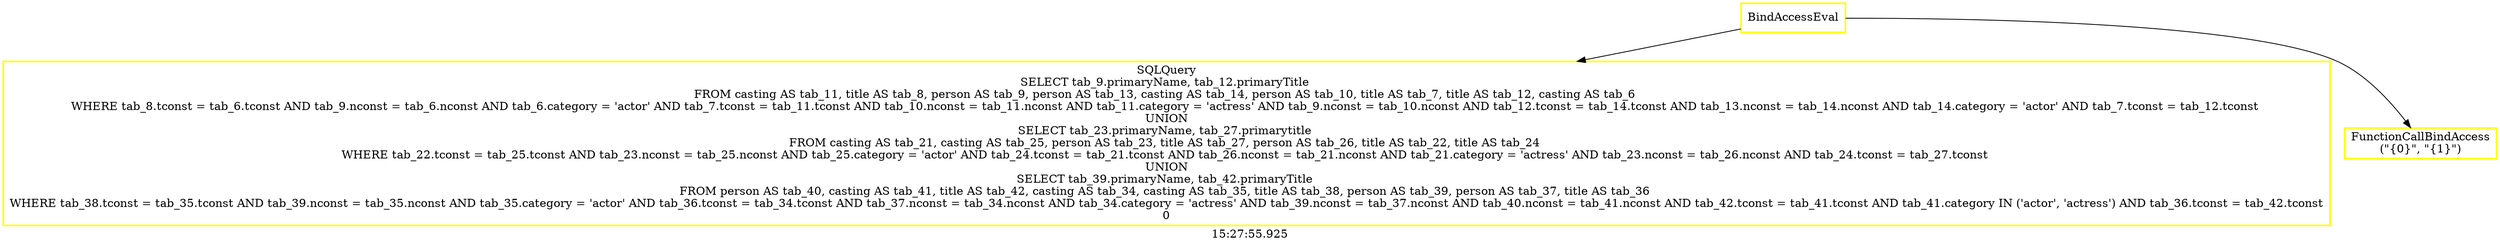 digraph  g{ graph[label = "15:27:55.925"]
node [shape=rectangle, color=black, fontcolor=black, style=bold] edge [color=black] 0 [label="BindAccessEval", color = yellow] ; 
1 [label="SQLQuery
SELECT tab_9.primaryName, tab_12.primaryTitle 
FROM casting AS tab_11, title AS tab_8, person AS tab_9, person AS tab_13, casting AS tab_14, person AS tab_10, title AS tab_7, title AS tab_12, casting AS tab_6 
WHERE tab_8.tconst = tab_6.tconst AND tab_9.nconst = tab_6.nconst AND tab_6.category = 'actor' AND tab_7.tconst = tab_11.tconst AND tab_10.nconst = tab_11.nconst AND tab_11.category = 'actress' AND tab_9.nconst = tab_10.nconst AND tab_12.tconst = tab_14.tconst AND tab_13.nconst = tab_14.nconst AND tab_14.category = 'actor' AND tab_7.tconst = tab_12.tconst 
UNION
SELECT tab_23.primaryName, tab_27.primarytitle 
FROM casting AS tab_21, casting AS tab_25, person AS tab_23, title AS tab_27, person AS tab_26, title AS tab_22, title AS tab_24 
WHERE tab_22.tconst = tab_25.tconst AND tab_23.nconst = tab_25.nconst AND tab_25.category = 'actor' AND tab_24.tconst = tab_21.tconst AND tab_26.nconst = tab_21.nconst AND tab_21.category = 'actress' AND tab_23.nconst = tab_26.nconst AND tab_24.tconst = tab_27.tconst 
UNION
SELECT tab_39.primaryName, tab_42.primaryTitle 
FROM person AS tab_40, casting AS tab_41, title AS tab_42, casting AS tab_34, casting AS tab_35, title AS tab_38, person AS tab_39, person AS tab_37, title AS tab_36 
WHERE tab_38.tconst = tab_35.tconst AND tab_39.nconst = tab_35.nconst AND tab_35.category = 'actor' AND tab_36.tconst = tab_34.tconst AND tab_37.nconst = tab_34.nconst AND tab_34.category = 'actress' AND tab_39.nconst = tab_37.nconst AND tab_40.nconst = tab_41.nconst AND tab_42.tconst = tab_41.tconst AND tab_41.category IN ('actor', 'actress') AND tab_36.tconst = tab_42.tconst
0", color = yellow] ; 
0 -> 1 ; 
2 [label="FunctionCallBindAccess
(\"{0}\", \"{1}\")", color = yellow] ; 
0 -> 2 ; 
}

